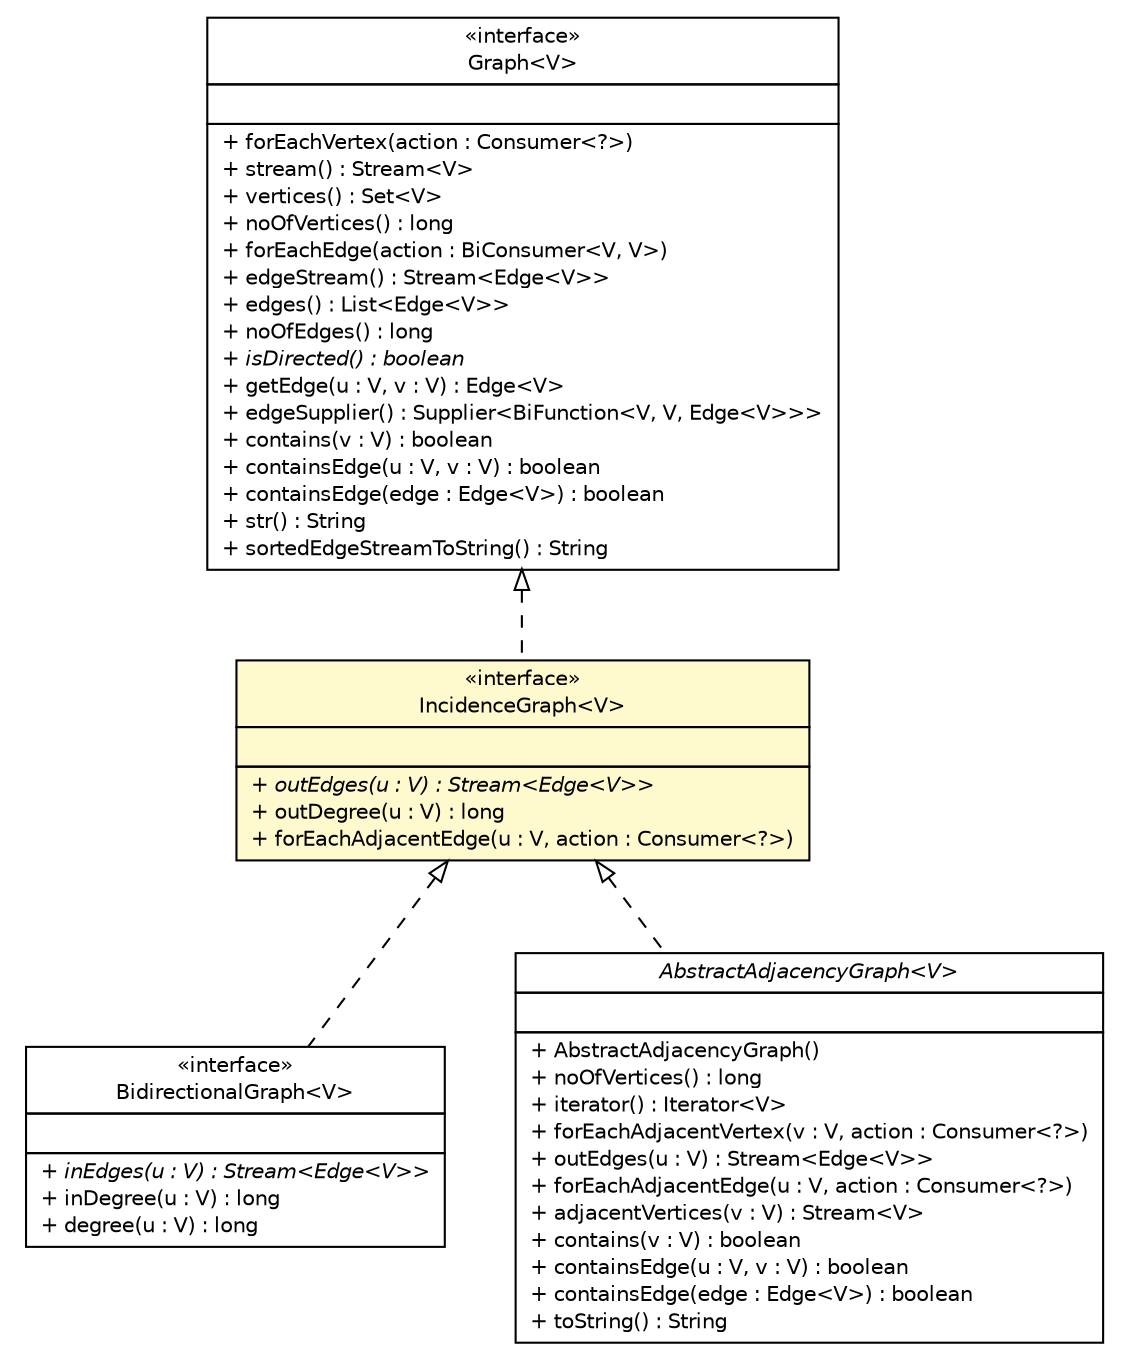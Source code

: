 #!/usr/local/bin/dot
#
# Class diagram 
# Generated by UMLGraph version R5_6-24-gf6e263 (http://www.umlgraph.org/)
#

digraph G {
	edge [fontname="Helvetica",fontsize=10,labelfontname="Helvetica",labelfontsize=10];
	node [fontname="Helvetica",fontsize=10,shape=plaintext];
	nodesep=0.25;
	ranksep=0.5;
	// org.jgraphl.IncidenceGraph<V>
	c824 [label=<<table title="org.jgraphl.IncidenceGraph" border="0" cellborder="1" cellspacing="0" cellpadding="2" port="p" bgcolor="lemonChiffon" href="./IncidenceGraph.html">
		<tr><td><table border="0" cellspacing="0" cellpadding="1">
<tr><td align="center" balign="center"> &#171;interface&#187; </td></tr>
<tr><td align="center" balign="center"> IncidenceGraph&lt;V&gt; </td></tr>
		</table></td></tr>
		<tr><td><table border="0" cellspacing="0" cellpadding="1">
<tr><td align="left" balign="left">  </td></tr>
		</table></td></tr>
		<tr><td><table border="0" cellspacing="0" cellpadding="1">
<tr><td align="left" balign="left"><font face="Helvetica-Oblique" point-size="10.0"> + outEdges(u : V) : Stream&lt;Edge&lt;V&gt;&gt; </font></td></tr>
<tr><td align="left" balign="left"> + outDegree(u : V) : long </td></tr>
<tr><td align="left" balign="left"> + forEachAdjacentEdge(u : V, action : Consumer&lt;?&gt;) </td></tr>
		</table></td></tr>
		</table>>, URL="./IncidenceGraph.html", fontname="Helvetica", fontcolor="black", fontsize=10.0];
	// org.jgraphl.BidirectionalGraph<V>
	c827 [label=<<table title="org.jgraphl.BidirectionalGraph" border="0" cellborder="1" cellspacing="0" cellpadding="2" port="p" href="./BidirectionalGraph.html">
		<tr><td><table border="0" cellspacing="0" cellpadding="1">
<tr><td align="center" balign="center"> &#171;interface&#187; </td></tr>
<tr><td align="center" balign="center"> BidirectionalGraph&lt;V&gt; </td></tr>
		</table></td></tr>
		<tr><td><table border="0" cellspacing="0" cellpadding="1">
<tr><td align="left" balign="left">  </td></tr>
		</table></td></tr>
		<tr><td><table border="0" cellspacing="0" cellpadding="1">
<tr><td align="left" balign="left"><font face="Helvetica-Oblique" point-size="10.0"> + inEdges(u : V) : Stream&lt;Edge&lt;V&gt;&gt; </font></td></tr>
<tr><td align="left" balign="left"> + inDegree(u : V) : long </td></tr>
<tr><td align="left" balign="left"> + degree(u : V) : long </td></tr>
		</table></td></tr>
		</table>>, URL="./BidirectionalGraph.html", fontname="Helvetica", fontcolor="black", fontsize=10.0];
	// org.jgraphl.Graph<V>
	c828 [label=<<table title="org.jgraphl.Graph" border="0" cellborder="1" cellspacing="0" cellpadding="2" port="p" href="./Graph.html">
		<tr><td><table border="0" cellspacing="0" cellpadding="1">
<tr><td align="center" balign="center"> &#171;interface&#187; </td></tr>
<tr><td align="center" balign="center"> Graph&lt;V&gt; </td></tr>
		</table></td></tr>
		<tr><td><table border="0" cellspacing="0" cellpadding="1">
<tr><td align="left" balign="left">  </td></tr>
		</table></td></tr>
		<tr><td><table border="0" cellspacing="0" cellpadding="1">
<tr><td align="left" balign="left"> + forEachVertex(action : Consumer&lt;?&gt;) </td></tr>
<tr><td align="left" balign="left"> + stream() : Stream&lt;V&gt; </td></tr>
<tr><td align="left" balign="left"> + vertices() : Set&lt;V&gt; </td></tr>
<tr><td align="left" balign="left"> + noOfVertices() : long </td></tr>
<tr><td align="left" balign="left"> + forEachEdge(action : BiConsumer&lt;V, V&gt;) </td></tr>
<tr><td align="left" balign="left"> + edgeStream() : Stream&lt;Edge&lt;V&gt;&gt; </td></tr>
<tr><td align="left" balign="left"> + edges() : List&lt;Edge&lt;V&gt;&gt; </td></tr>
<tr><td align="left" balign="left"> + noOfEdges() : long </td></tr>
<tr><td align="left" balign="left"><font face="Helvetica-Oblique" point-size="10.0"> + isDirected() : boolean </font></td></tr>
<tr><td align="left" balign="left"> + getEdge(u : V, v : V) : Edge&lt;V&gt; </td></tr>
<tr><td align="left" balign="left"> + edgeSupplier() : Supplier&lt;BiFunction&lt;V, V, Edge&lt;V&gt;&gt;&gt; </td></tr>
<tr><td align="left" balign="left"> + contains(v : V) : boolean </td></tr>
<tr><td align="left" balign="left"> + containsEdge(u : V, v : V) : boolean </td></tr>
<tr><td align="left" balign="left"> + containsEdge(edge : Edge&lt;V&gt;) : boolean </td></tr>
<tr><td align="left" balign="left"> + str() : String </td></tr>
<tr><td align="left" balign="left"> + sortedEdgeStreamToString() : String </td></tr>
		</table></td></tr>
		</table>>, URL="./Graph.html", fontname="Helvetica", fontcolor="black", fontsize=10.0];
	// org.jgraphl.graph.AbstractAdjacencyGraph<V>
	c836 [label=<<table title="org.jgraphl.graph.AbstractAdjacencyGraph" border="0" cellborder="1" cellspacing="0" cellpadding="2" port="p" href="./graph/AbstractAdjacencyGraph.html">
		<tr><td><table border="0" cellspacing="0" cellpadding="1">
<tr><td align="center" balign="center"><font face="Helvetica-Oblique"> AbstractAdjacencyGraph&lt;V&gt; </font></td></tr>
		</table></td></tr>
		<tr><td><table border="0" cellspacing="0" cellpadding="1">
<tr><td align="left" balign="left">  </td></tr>
		</table></td></tr>
		<tr><td><table border="0" cellspacing="0" cellpadding="1">
<tr><td align="left" balign="left"> + AbstractAdjacencyGraph() </td></tr>
<tr><td align="left" balign="left"> + noOfVertices() : long </td></tr>
<tr><td align="left" balign="left"> + iterator() : Iterator&lt;V&gt; </td></tr>
<tr><td align="left" balign="left"> + forEachAdjacentVertex(v : V, action : Consumer&lt;?&gt;) </td></tr>
<tr><td align="left" balign="left"> + outEdges(u : V) : Stream&lt;Edge&lt;V&gt;&gt; </td></tr>
<tr><td align="left" balign="left"> + forEachAdjacentEdge(u : V, action : Consumer&lt;?&gt;) </td></tr>
<tr><td align="left" balign="left"> + adjacentVertices(v : V) : Stream&lt;V&gt; </td></tr>
<tr><td align="left" balign="left"> + contains(v : V) : boolean </td></tr>
<tr><td align="left" balign="left"> + containsEdge(u : V, v : V) : boolean </td></tr>
<tr><td align="left" balign="left"> + containsEdge(edge : Edge&lt;V&gt;) : boolean </td></tr>
<tr><td align="left" balign="left"> + toString() : String </td></tr>
		</table></td></tr>
		</table>>, URL="./graph/AbstractAdjacencyGraph.html", fontname="Helvetica", fontcolor="black", fontsize=10.0];
	//org.jgraphl.IncidenceGraph<V> implements org.jgraphl.Graph<V>
	c828:p -> c824:p [dir=back,arrowtail=empty,style=dashed];
	//org.jgraphl.BidirectionalGraph<V> implements org.jgraphl.IncidenceGraph<V>
	c824:p -> c827:p [dir=back,arrowtail=empty,style=dashed];
	//org.jgraphl.graph.AbstractAdjacencyGraph<V> implements org.jgraphl.IncidenceGraph<V>
	c824:p -> c836:p [dir=back,arrowtail=empty,style=dashed];
}

